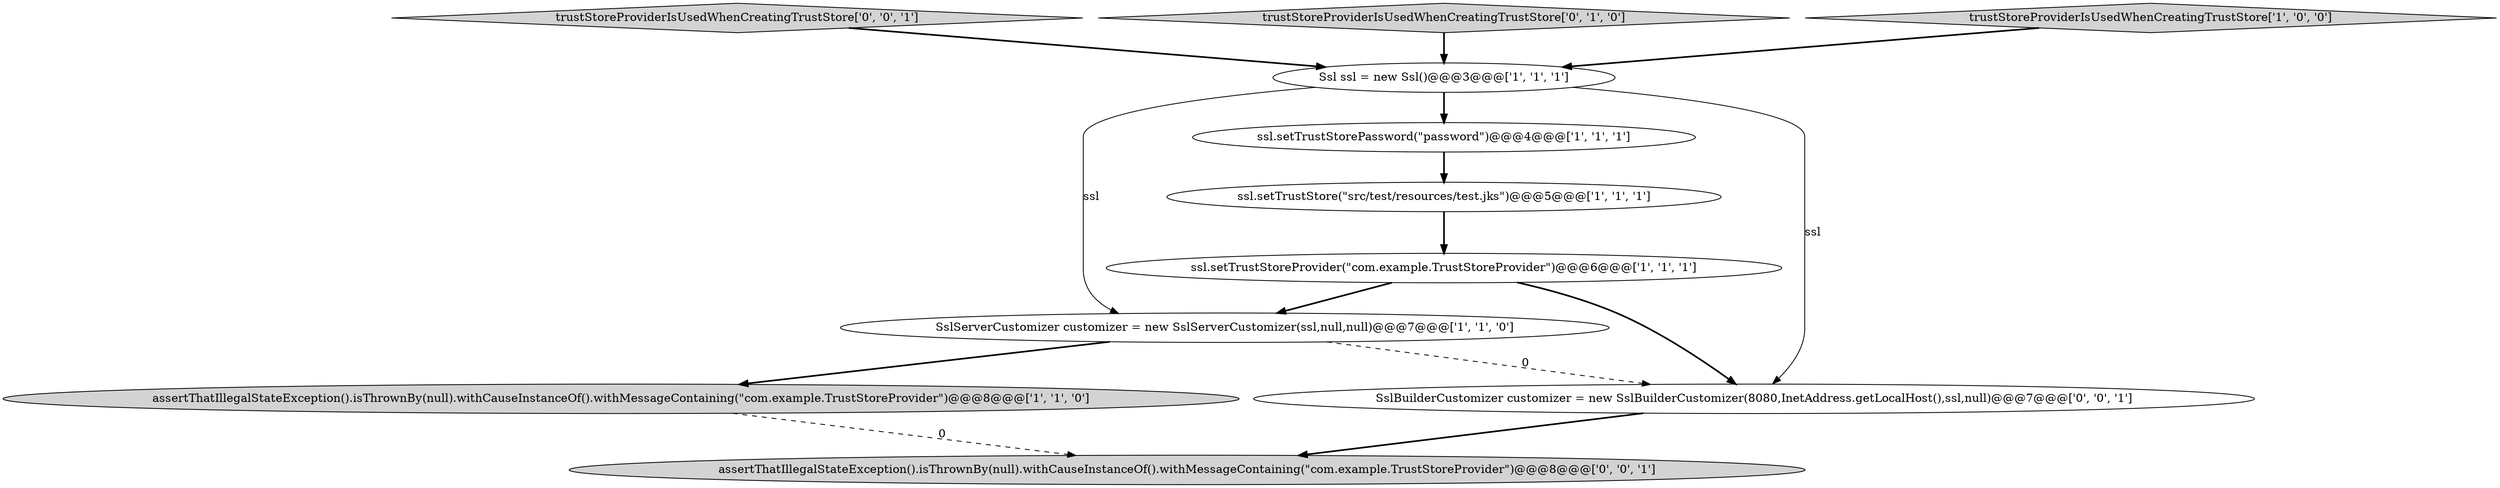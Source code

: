 digraph {
2 [style = filled, label = "ssl.setTrustStorePassword(\"password\")@@@4@@@['1', '1', '1']", fillcolor = white, shape = ellipse image = "AAA0AAABBB1BBB"];
6 [style = filled, label = "assertThatIllegalStateException().isThrownBy(null).withCauseInstanceOf().withMessageContaining(\"com.example.TrustStoreProvider\")@@@8@@@['1', '1', '0']", fillcolor = lightgray, shape = ellipse image = "AAA0AAABBB1BBB"];
5 [style = filled, label = "SslServerCustomizer customizer = new SslServerCustomizer(ssl,null,null)@@@7@@@['1', '1', '0']", fillcolor = white, shape = ellipse image = "AAA0AAABBB1BBB"];
10 [style = filled, label = "trustStoreProviderIsUsedWhenCreatingTrustStore['0', '0', '1']", fillcolor = lightgray, shape = diamond image = "AAA0AAABBB3BBB"];
7 [style = filled, label = "trustStoreProviderIsUsedWhenCreatingTrustStore['0', '1', '0']", fillcolor = lightgray, shape = diamond image = "AAA0AAABBB2BBB"];
1 [style = filled, label = "ssl.setTrustStoreProvider(\"com.example.TrustStoreProvider\")@@@6@@@['1', '1', '1']", fillcolor = white, shape = ellipse image = "AAA0AAABBB1BBB"];
3 [style = filled, label = "trustStoreProviderIsUsedWhenCreatingTrustStore['1', '0', '0']", fillcolor = lightgray, shape = diamond image = "AAA0AAABBB1BBB"];
0 [style = filled, label = "ssl.setTrustStore(\"src/test/resources/test.jks\")@@@5@@@['1', '1', '1']", fillcolor = white, shape = ellipse image = "AAA0AAABBB1BBB"];
4 [style = filled, label = "Ssl ssl = new Ssl()@@@3@@@['1', '1', '1']", fillcolor = white, shape = ellipse image = "AAA0AAABBB1BBB"];
8 [style = filled, label = "assertThatIllegalStateException().isThrownBy(null).withCauseInstanceOf().withMessageContaining(\"com.example.TrustStoreProvider\")@@@8@@@['0', '0', '1']", fillcolor = lightgray, shape = ellipse image = "AAA0AAABBB3BBB"];
9 [style = filled, label = "SslBuilderCustomizer customizer = new SslBuilderCustomizer(8080,InetAddress.getLocalHost(),ssl,null)@@@7@@@['0', '0', '1']", fillcolor = white, shape = ellipse image = "AAA0AAABBB3BBB"];
1->5 [style = bold, label=""];
5->9 [style = dashed, label="0"];
6->8 [style = dashed, label="0"];
2->0 [style = bold, label=""];
4->2 [style = bold, label=""];
7->4 [style = bold, label=""];
5->6 [style = bold, label=""];
4->5 [style = solid, label="ssl"];
4->9 [style = solid, label="ssl"];
9->8 [style = bold, label=""];
3->4 [style = bold, label=""];
0->1 [style = bold, label=""];
1->9 [style = bold, label=""];
10->4 [style = bold, label=""];
}
